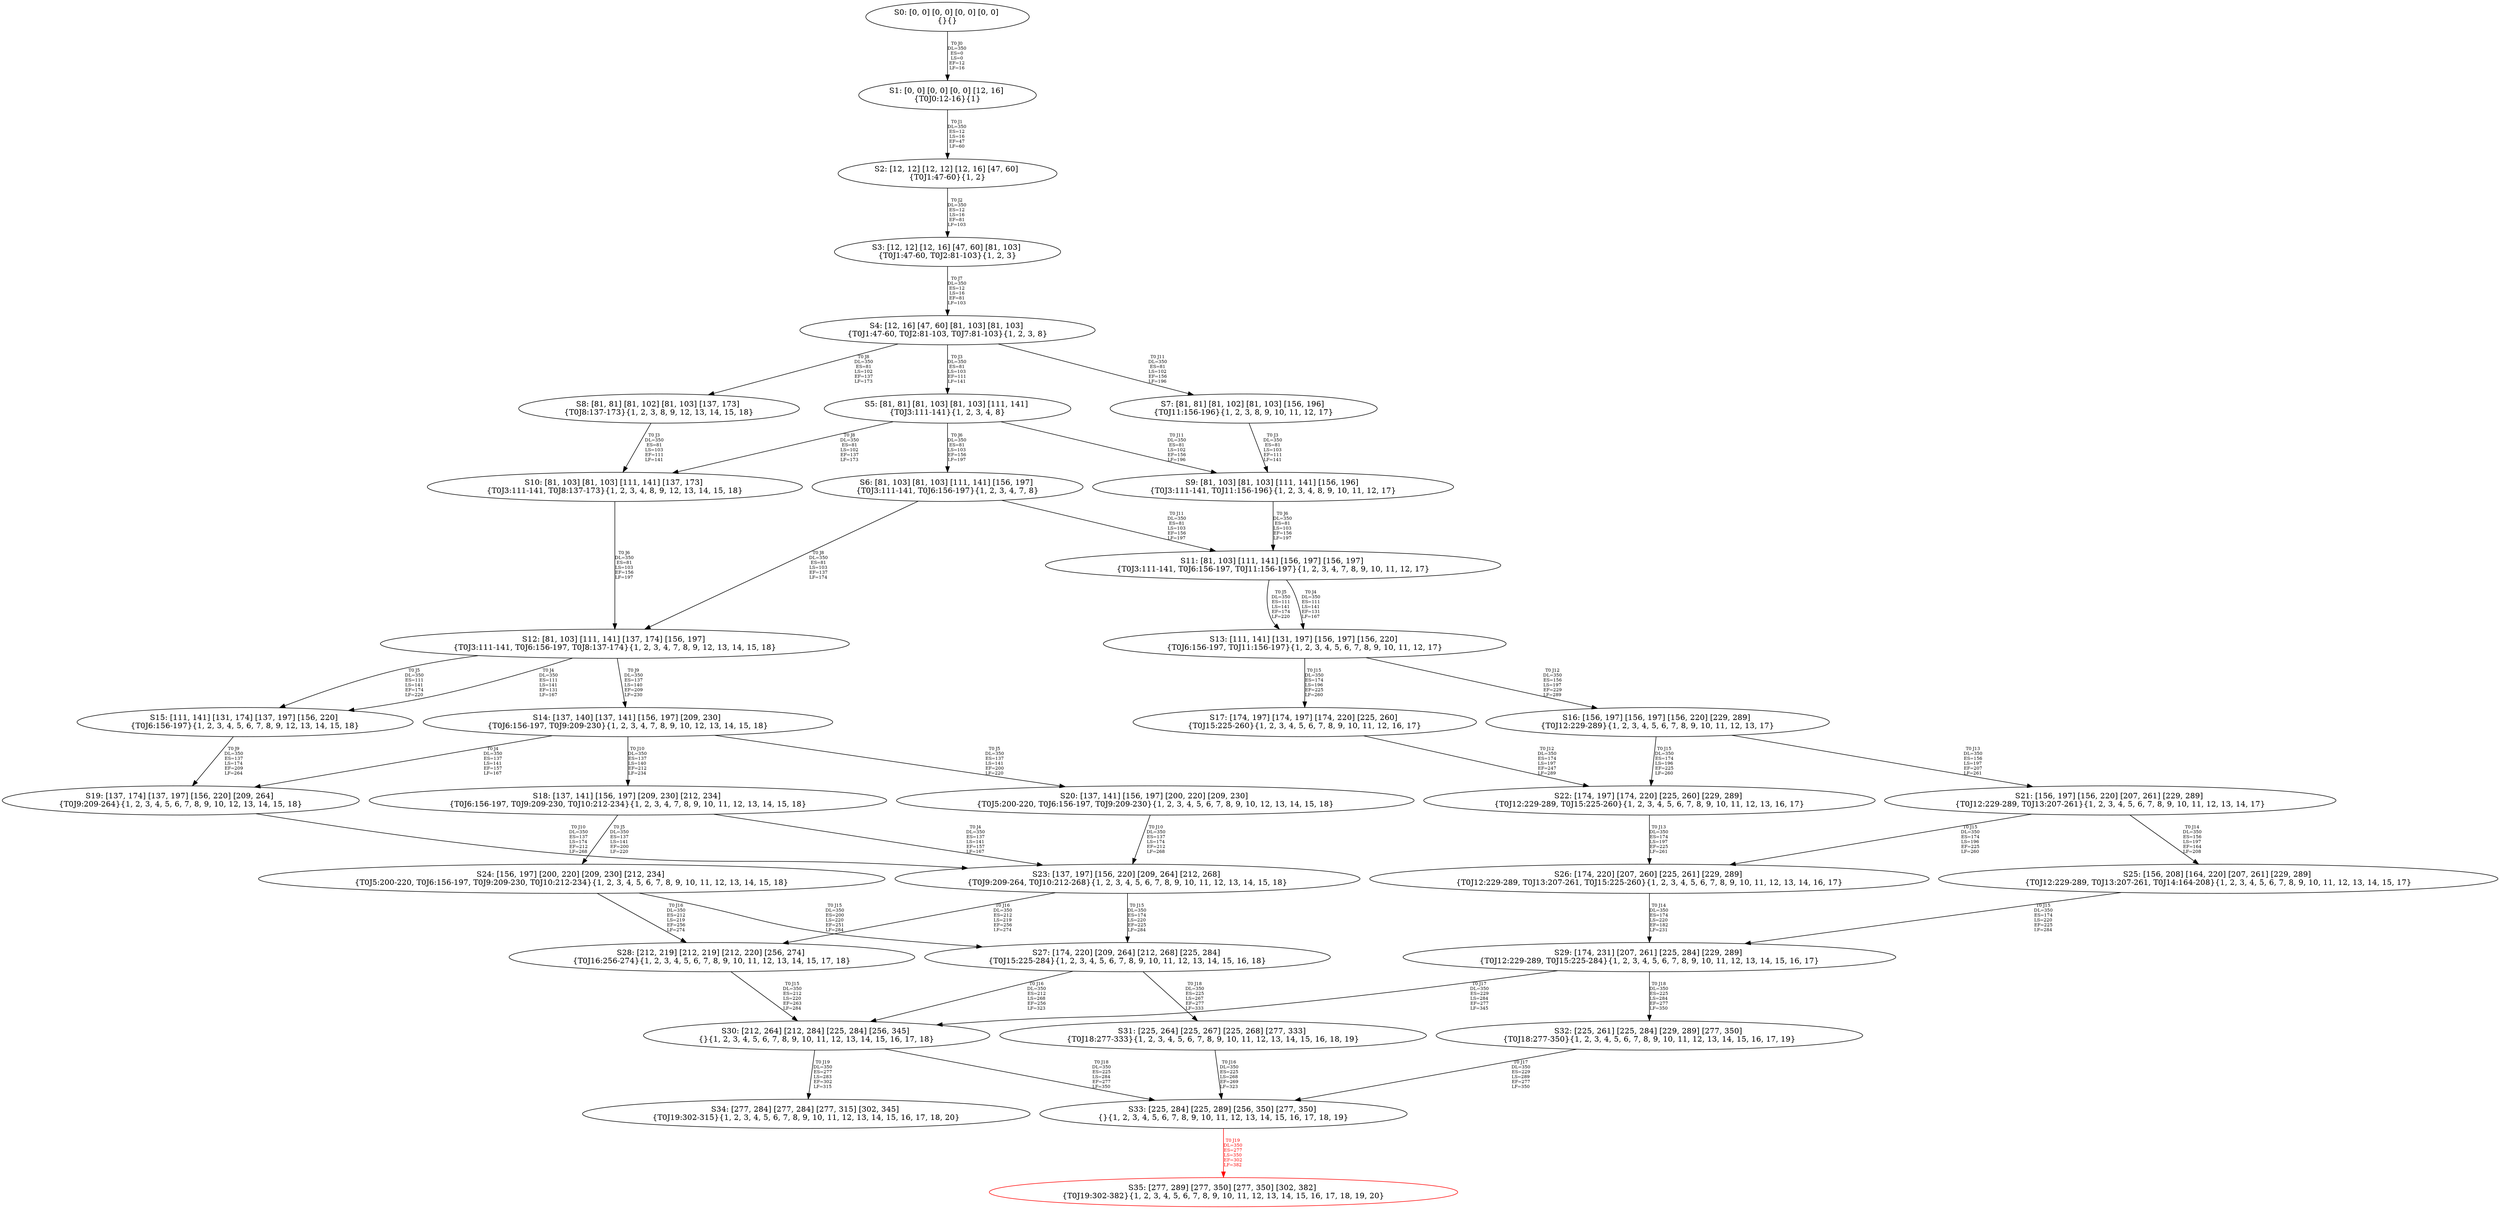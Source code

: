 digraph {
	S0[label="S0: [0, 0] [0, 0] [0, 0] [0, 0] \n{}{}"];
	S1[label="S1: [0, 0] [0, 0] [0, 0] [12, 16] \n{T0J0:12-16}{1}"];
	S2[label="S2: [12, 12] [12, 12] [12, 16] [47, 60] \n{T0J1:47-60}{1, 2}"];
	S3[label="S3: [12, 12] [12, 16] [47, 60] [81, 103] \n{T0J1:47-60, T0J2:81-103}{1, 2, 3}"];
	S4[label="S4: [12, 16] [47, 60] [81, 103] [81, 103] \n{T0J1:47-60, T0J2:81-103, T0J7:81-103}{1, 2, 3, 8}"];
	S5[label="S5: [81, 81] [81, 103] [81, 103] [111, 141] \n{T0J3:111-141}{1, 2, 3, 4, 8}"];
	S6[label="S6: [81, 103] [81, 103] [111, 141] [156, 197] \n{T0J3:111-141, T0J6:156-197}{1, 2, 3, 4, 7, 8}"];
	S7[label="S7: [81, 81] [81, 102] [81, 103] [156, 196] \n{T0J11:156-196}{1, 2, 3, 8, 9, 10, 11, 12, 17}"];
	S8[label="S8: [81, 81] [81, 102] [81, 103] [137, 173] \n{T0J8:137-173}{1, 2, 3, 8, 9, 12, 13, 14, 15, 18}"];
	S9[label="S9: [81, 103] [81, 103] [111, 141] [156, 196] \n{T0J3:111-141, T0J11:156-196}{1, 2, 3, 4, 8, 9, 10, 11, 12, 17}"];
	S10[label="S10: [81, 103] [81, 103] [111, 141] [137, 173] \n{T0J3:111-141, T0J8:137-173}{1, 2, 3, 4, 8, 9, 12, 13, 14, 15, 18}"];
	S11[label="S11: [81, 103] [111, 141] [156, 197] [156, 197] \n{T0J3:111-141, T0J6:156-197, T0J11:156-197}{1, 2, 3, 4, 7, 8, 9, 10, 11, 12, 17}"];
	S12[label="S12: [81, 103] [111, 141] [137, 174] [156, 197] \n{T0J3:111-141, T0J6:156-197, T0J8:137-174}{1, 2, 3, 4, 7, 8, 9, 12, 13, 14, 15, 18}"];
	S13[label="S13: [111, 141] [131, 197] [156, 197] [156, 220] \n{T0J6:156-197, T0J11:156-197}{1, 2, 3, 4, 5, 6, 7, 8, 9, 10, 11, 12, 17}"];
	S14[label="S14: [137, 140] [137, 141] [156, 197] [209, 230] \n{T0J6:156-197, T0J9:209-230}{1, 2, 3, 4, 7, 8, 9, 10, 12, 13, 14, 15, 18}"];
	S15[label="S15: [111, 141] [131, 174] [137, 197] [156, 220] \n{T0J6:156-197}{1, 2, 3, 4, 5, 6, 7, 8, 9, 12, 13, 14, 15, 18}"];
	S16[label="S16: [156, 197] [156, 197] [156, 220] [229, 289] \n{T0J12:229-289}{1, 2, 3, 4, 5, 6, 7, 8, 9, 10, 11, 12, 13, 17}"];
	S17[label="S17: [174, 197] [174, 197] [174, 220] [225, 260] \n{T0J15:225-260}{1, 2, 3, 4, 5, 6, 7, 8, 9, 10, 11, 12, 16, 17}"];
	S18[label="S18: [137, 141] [156, 197] [209, 230] [212, 234] \n{T0J6:156-197, T0J9:209-230, T0J10:212-234}{1, 2, 3, 4, 7, 8, 9, 10, 11, 12, 13, 14, 15, 18}"];
	S19[label="S19: [137, 174] [137, 197] [156, 220] [209, 264] \n{T0J9:209-264}{1, 2, 3, 4, 5, 6, 7, 8, 9, 10, 12, 13, 14, 15, 18}"];
	S20[label="S20: [137, 141] [156, 197] [200, 220] [209, 230] \n{T0J5:200-220, T0J6:156-197, T0J9:209-230}{1, 2, 3, 4, 5, 6, 7, 8, 9, 10, 12, 13, 14, 15, 18}"];
	S21[label="S21: [156, 197] [156, 220] [207, 261] [229, 289] \n{T0J12:229-289, T0J13:207-261}{1, 2, 3, 4, 5, 6, 7, 8, 9, 10, 11, 12, 13, 14, 17}"];
	S22[label="S22: [174, 197] [174, 220] [225, 260] [229, 289] \n{T0J12:229-289, T0J15:225-260}{1, 2, 3, 4, 5, 6, 7, 8, 9, 10, 11, 12, 13, 16, 17}"];
	S23[label="S23: [137, 197] [156, 220] [209, 264] [212, 268] \n{T0J9:209-264, T0J10:212-268}{1, 2, 3, 4, 5, 6, 7, 8, 9, 10, 11, 12, 13, 14, 15, 18}"];
	S24[label="S24: [156, 197] [200, 220] [209, 230] [212, 234] \n{T0J5:200-220, T0J6:156-197, T0J9:209-230, T0J10:212-234}{1, 2, 3, 4, 5, 6, 7, 8, 9, 10, 11, 12, 13, 14, 15, 18}"];
	S25[label="S25: [156, 208] [164, 220] [207, 261] [229, 289] \n{T0J12:229-289, T0J13:207-261, T0J14:164-208}{1, 2, 3, 4, 5, 6, 7, 8, 9, 10, 11, 12, 13, 14, 15, 17}"];
	S26[label="S26: [174, 220] [207, 260] [225, 261] [229, 289] \n{T0J12:229-289, T0J13:207-261, T0J15:225-260}{1, 2, 3, 4, 5, 6, 7, 8, 9, 10, 11, 12, 13, 14, 16, 17}"];
	S27[label="S27: [174, 220] [209, 264] [212, 268] [225, 284] \n{T0J15:225-284}{1, 2, 3, 4, 5, 6, 7, 8, 9, 10, 11, 12, 13, 14, 15, 16, 18}"];
	S28[label="S28: [212, 219] [212, 219] [212, 220] [256, 274] \n{T0J16:256-274}{1, 2, 3, 4, 5, 6, 7, 8, 9, 10, 11, 12, 13, 14, 15, 17, 18}"];
	S29[label="S29: [174, 231] [207, 261] [225, 284] [229, 289] \n{T0J12:229-289, T0J15:225-284}{1, 2, 3, 4, 5, 6, 7, 8, 9, 10, 11, 12, 13, 14, 15, 16, 17}"];
	S30[label="S30: [212, 264] [212, 284] [225, 284] [256, 345] \n{}{1, 2, 3, 4, 5, 6, 7, 8, 9, 10, 11, 12, 13, 14, 15, 16, 17, 18}"];
	S31[label="S31: [225, 264] [225, 267] [225, 268] [277, 333] \n{T0J18:277-333}{1, 2, 3, 4, 5, 6, 7, 8, 9, 10, 11, 12, 13, 14, 15, 16, 18, 19}"];
	S32[label="S32: [225, 261] [225, 284] [229, 289] [277, 350] \n{T0J18:277-350}{1, 2, 3, 4, 5, 6, 7, 8, 9, 10, 11, 12, 13, 14, 15, 16, 17, 19}"];
	S33[label="S33: [225, 284] [225, 289] [256, 350] [277, 350] \n{}{1, 2, 3, 4, 5, 6, 7, 8, 9, 10, 11, 12, 13, 14, 15, 16, 17, 18, 19}"];
	S34[label="S34: [277, 284] [277, 284] [277, 315] [302, 345] \n{T0J19:302-315}{1, 2, 3, 4, 5, 6, 7, 8, 9, 10, 11, 12, 13, 14, 15, 16, 17, 18, 20}"];
	S35[label="S35: [277, 289] [277, 350] [277, 350] [302, 382] \n{T0J19:302-382}{1, 2, 3, 4, 5, 6, 7, 8, 9, 10, 11, 12, 13, 14, 15, 16, 17, 18, 19, 20}"];
	S0 -> S1[label="T0 J0\nDL=350\nES=0\nLS=0\nEF=12\nLF=16",fontsize=8];
	S1 -> S2[label="T0 J1\nDL=350\nES=12\nLS=16\nEF=47\nLF=60",fontsize=8];
	S2 -> S3[label="T0 J2\nDL=350\nES=12\nLS=16\nEF=81\nLF=103",fontsize=8];
	S3 -> S4[label="T0 J7\nDL=350\nES=12\nLS=16\nEF=81\nLF=103",fontsize=8];
	S4 -> S5[label="T0 J3\nDL=350\nES=81\nLS=103\nEF=111\nLF=141",fontsize=8];
	S4 -> S8[label="T0 J8\nDL=350\nES=81\nLS=102\nEF=137\nLF=173",fontsize=8];
	S4 -> S7[label="T0 J11\nDL=350\nES=81\nLS=102\nEF=156\nLF=196",fontsize=8];
	S5 -> S6[label="T0 J6\nDL=350\nES=81\nLS=103\nEF=156\nLF=197",fontsize=8];
	S5 -> S10[label="T0 J8\nDL=350\nES=81\nLS=102\nEF=137\nLF=173",fontsize=8];
	S5 -> S9[label="T0 J11\nDL=350\nES=81\nLS=102\nEF=156\nLF=196",fontsize=8];
	S6 -> S12[label="T0 J8\nDL=350\nES=81\nLS=103\nEF=137\nLF=174",fontsize=8];
	S6 -> S11[label="T0 J11\nDL=350\nES=81\nLS=103\nEF=156\nLF=197",fontsize=8];
	S7 -> S9[label="T0 J3\nDL=350\nES=81\nLS=103\nEF=111\nLF=141",fontsize=8];
	S8 -> S10[label="T0 J3\nDL=350\nES=81\nLS=103\nEF=111\nLF=141",fontsize=8];
	S9 -> S11[label="T0 J6\nDL=350\nES=81\nLS=103\nEF=156\nLF=197",fontsize=8];
	S10 -> S12[label="T0 J6\nDL=350\nES=81\nLS=103\nEF=156\nLF=197",fontsize=8];
	S11 -> S13[label="T0 J4\nDL=350\nES=111\nLS=141\nEF=131\nLF=167",fontsize=8];
	S11 -> S13[label="T0 J5\nDL=350\nES=111\nLS=141\nEF=174\nLF=220",fontsize=8];
	S12 -> S15[label="T0 J4\nDL=350\nES=111\nLS=141\nEF=131\nLF=167",fontsize=8];
	S12 -> S15[label="T0 J5\nDL=350\nES=111\nLS=141\nEF=174\nLF=220",fontsize=8];
	S12 -> S14[label="T0 J9\nDL=350\nES=137\nLS=140\nEF=209\nLF=230",fontsize=8];
	S13 -> S16[label="T0 J12\nDL=350\nES=156\nLS=197\nEF=229\nLF=289",fontsize=8];
	S13 -> S17[label="T0 J15\nDL=350\nES=174\nLS=196\nEF=225\nLF=260",fontsize=8];
	S14 -> S19[label="T0 J4\nDL=350\nES=137\nLS=141\nEF=157\nLF=167",fontsize=8];
	S14 -> S20[label="T0 J5\nDL=350\nES=137\nLS=141\nEF=200\nLF=220",fontsize=8];
	S14 -> S18[label="T0 J10\nDL=350\nES=137\nLS=140\nEF=212\nLF=234",fontsize=8];
	S15 -> S19[label="T0 J9\nDL=350\nES=137\nLS=174\nEF=209\nLF=264",fontsize=8];
	S16 -> S21[label="T0 J13\nDL=350\nES=156\nLS=197\nEF=207\nLF=261",fontsize=8];
	S16 -> S22[label="T0 J15\nDL=350\nES=174\nLS=196\nEF=225\nLF=260",fontsize=8];
	S17 -> S22[label="T0 J12\nDL=350\nES=174\nLS=197\nEF=247\nLF=289",fontsize=8];
	S18 -> S23[label="T0 J4\nDL=350\nES=137\nLS=141\nEF=157\nLF=167",fontsize=8];
	S18 -> S24[label="T0 J5\nDL=350\nES=137\nLS=141\nEF=200\nLF=220",fontsize=8];
	S19 -> S23[label="T0 J10\nDL=350\nES=137\nLS=174\nEF=212\nLF=268",fontsize=8];
	S20 -> S23[label="T0 J10\nDL=350\nES=137\nLS=174\nEF=212\nLF=268",fontsize=8];
	S21 -> S25[label="T0 J14\nDL=350\nES=156\nLS=197\nEF=164\nLF=208",fontsize=8];
	S21 -> S26[label="T0 J15\nDL=350\nES=174\nLS=196\nEF=225\nLF=260",fontsize=8];
	S22 -> S26[label="T0 J13\nDL=350\nES=174\nLS=197\nEF=225\nLF=261",fontsize=8];
	S23 -> S27[label="T0 J15\nDL=350\nES=174\nLS=220\nEF=225\nLF=284",fontsize=8];
	S23 -> S28[label="T0 J16\nDL=350\nES=212\nLS=219\nEF=256\nLF=274",fontsize=8];
	S24 -> S27[label="T0 J15\nDL=350\nES=200\nLS=220\nEF=251\nLF=284",fontsize=8];
	S24 -> S28[label="T0 J16\nDL=350\nES=212\nLS=219\nEF=256\nLF=274",fontsize=8];
	S25 -> S29[label="T0 J15\nDL=350\nES=174\nLS=220\nEF=225\nLF=284",fontsize=8];
	S26 -> S29[label="T0 J14\nDL=350\nES=174\nLS=220\nEF=182\nLF=231",fontsize=8];
	S27 -> S30[label="T0 J16\nDL=350\nES=212\nLS=268\nEF=256\nLF=323",fontsize=8];
	S27 -> S31[label="T0 J18\nDL=350\nES=225\nLS=267\nEF=277\nLF=333",fontsize=8];
	S28 -> S30[label="T0 J15\nDL=350\nES=212\nLS=220\nEF=263\nLF=284",fontsize=8];
	S29 -> S30[label="T0 J17\nDL=350\nES=229\nLS=284\nEF=277\nLF=345",fontsize=8];
	S29 -> S32[label="T0 J18\nDL=350\nES=225\nLS=284\nEF=277\nLF=350",fontsize=8];
	S30 -> S33[label="T0 J18\nDL=350\nES=225\nLS=284\nEF=277\nLF=350",fontsize=8];
	S30 -> S34[label="T0 J19\nDL=350\nES=277\nLS=283\nEF=302\nLF=315",fontsize=8];
	S31 -> S33[label="T0 J16\nDL=350\nES=225\nLS=268\nEF=269\nLF=323",fontsize=8];
	S32 -> S33[label="T0 J17\nDL=350\nES=229\nLS=289\nEF=277\nLF=350",fontsize=8];
	S33 -> S35[label="T0 J19\nDL=350\nES=277\nLS=350\nEF=302\nLF=382",color=Red,fontcolor=Red,fontsize=8];
S35[color=Red];
}
